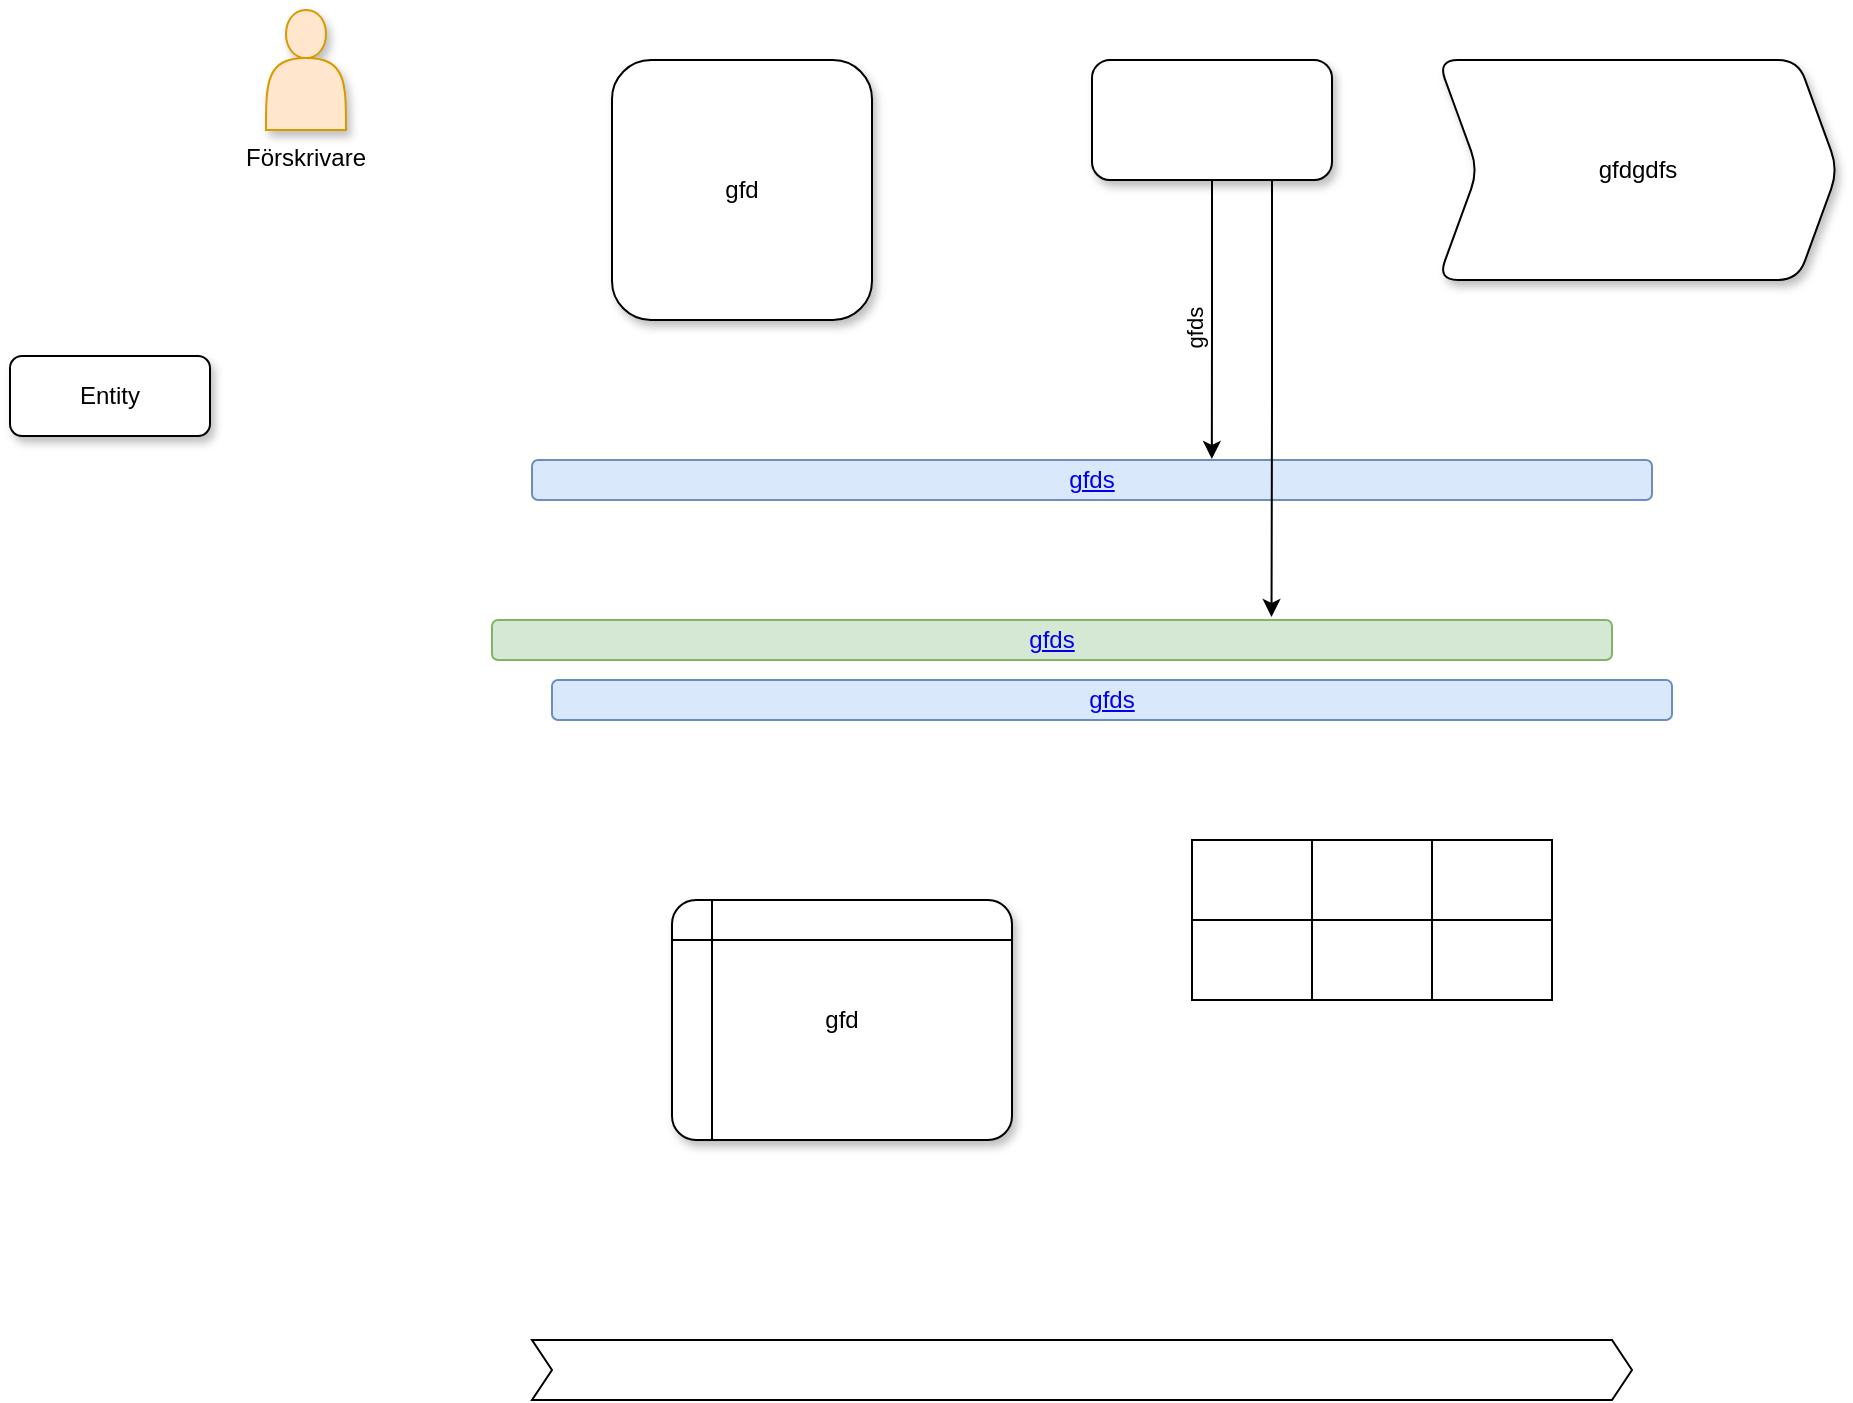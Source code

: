 <mxfile version="13.8.5" type="github">
  <diagram id="Y8RW_nMM7FUyLUE6UGEh" name="Page-1">
    <mxGraphModel dx="2296" dy="883" grid="0" gridSize="10" guides="1" tooltips="1" connect="1" arrows="1" fold="1" page="1" pageScale="1" pageWidth="850" pageHeight="1100" math="0" shadow="0">
      <root>
        <mxCell id="0" />
        <mxCell id="1" parent="0" />
        <mxCell id="-_0p66DI5QI1zj4v-Ik1-1" value="" style="html=1;shadow=0;dashed=0;align=center;verticalAlign=middle;shape=mxgraph.arrows2.arrow;dy=0;dx=10;notch=10;rounded=1;" parent="1" vertex="1">
          <mxGeometry x="80" y="680" width="550" height="30" as="geometry" />
        </mxCell>
        <mxCell id="-_0p66DI5QI1zj4v-Ik1-4" value="&lt;a href=&quot;http://draw.io&quot;&gt;gfds&lt;/a&gt;" style="whiteSpace=wrap;html=1;fillColor=#dae8fc;strokeColor=#6c8ebf;rounded=1;" parent="1" vertex="1">
          <mxGeometry x="80" y="240" width="560" height="20" as="geometry" />
        </mxCell>
        <mxCell id="-_0p66DI5QI1zj4v-Ik1-5" value="gfd" style="whiteSpace=wrap;html=1;aspect=fixed;shadow=1;rounded=1;" parent="1" vertex="1">
          <mxGeometry x="120" y="40" width="130" height="130" as="geometry" />
        </mxCell>
        <mxCell id="-_0p66DI5QI1zj4v-Ik1-8" value="gfds" style="edgeStyle=orthogonalEdgeStyle;rounded=0;orthogonalLoop=1;jettySize=auto;html=1;exitX=0.5;exitY=1;exitDx=0;exitDy=0;entryX=0.607;entryY=-0.025;entryDx=0;entryDy=0;entryPerimeter=0;horizontal=0;labelPosition=center;verticalLabelPosition=middle;align=center;verticalAlign=middle;spacingTop=8;spacingLeft=0;spacingRight=17;" parent="1" source="-_0p66DI5QI1zj4v-Ik1-6" target="-_0p66DI5QI1zj4v-Ik1-4" edge="1">
          <mxGeometry relative="1" as="geometry" />
        </mxCell>
        <mxCell id="-_0p66DI5QI1zj4v-Ik1-15" style="edgeStyle=orthogonalEdgeStyle;rounded=0;orthogonalLoop=1;jettySize=auto;html=1;exitX=0.75;exitY=1;exitDx=0;exitDy=0;entryX=0.696;entryY=-0.075;entryDx=0;entryDy=0;entryPerimeter=0;" parent="1" source="-_0p66DI5QI1zj4v-Ik1-6" target="-_0p66DI5QI1zj4v-Ik1-13" edge="1">
          <mxGeometry relative="1" as="geometry" />
        </mxCell>
        <mxCell id="-_0p66DI5QI1zj4v-Ik1-6" value="" style="rounded=1;whiteSpace=wrap;html=1;shadow=1;" parent="1" vertex="1">
          <mxGeometry x="360" y="40" width="120" height="60" as="geometry" />
        </mxCell>
        <mxCell id="-_0p66DI5QI1zj4v-Ik1-9" value="gfdgdfs" style="shape=step;perimeter=stepPerimeter;whiteSpace=wrap;html=1;fixedSize=1;rounded=1;shadow=1;" parent="1" vertex="1">
          <mxGeometry x="533" y="40" width="200" height="110" as="geometry" />
        </mxCell>
        <mxCell id="-_0p66DI5QI1zj4v-Ik1-10" value="Förskrivare" style="shape=actor;whiteSpace=wrap;html=1;rounded=1;shadow=1;labelPosition=center;verticalLabelPosition=bottom;align=center;verticalAlign=top;fillColor=#ffe6cc;strokeColor=#d79b00;" parent="1" vertex="1">
          <mxGeometry x="-53" y="15" width="40" height="60" as="geometry" />
        </mxCell>
        <mxCell id="-_0p66DI5QI1zj4v-Ik1-12" value="&lt;a href=&quot;http://draw.io&quot;&gt;gfds&lt;/a&gt;" style="whiteSpace=wrap;html=1;fillColor=#dae8fc;strokeColor=#6c8ebf;rounded=1;" parent="1" vertex="1">
          <mxGeometry x="90" y="350" width="560" height="20" as="geometry" />
        </mxCell>
        <mxCell id="-_0p66DI5QI1zj4v-Ik1-13" value="&lt;a href=&quot;http://draw.io&quot;&gt;gfds&lt;/a&gt;" style="whiteSpace=wrap;html=1;fillColor=#d5e8d4;strokeColor=#82b366;rounded=1;" parent="1" vertex="1">
          <mxGeometry x="60" y="320" width="560" height="20" as="geometry" />
        </mxCell>
        <mxCell id="-_0p66DI5QI1zj4v-Ik1-17" value="gfd" style="shape=internalStorage;whiteSpace=wrap;html=1;backgroundOutline=1;rounded=1;shadow=1;arcSize=10;dx=20;dy=20;" parent="1" vertex="1">
          <mxGeometry x="150" y="460" width="170" height="120" as="geometry" />
        </mxCell>
        <mxCell id="-_0p66DI5QI1zj4v-Ik1-35" value="" style="shape=table;html=1;whiteSpace=wrap;startSize=0;container=1;collapsible=0;childLayout=tableLayout;" parent="1" vertex="1">
          <mxGeometry x="410" y="430" width="180" height="80" as="geometry" />
        </mxCell>
        <mxCell id="-_0p66DI5QI1zj4v-Ik1-36" value="" style="shape=partialRectangle;html=1;whiteSpace=wrap;collapsible=0;dropTarget=0;pointerEvents=0;fillColor=none;top=0;left=0;bottom=0;right=0;points=[[0,0.5],[1,0.5]];portConstraint=eastwest;" parent="-_0p66DI5QI1zj4v-Ik1-35" vertex="1">
          <mxGeometry width="180" height="40" as="geometry" />
        </mxCell>
        <mxCell id="-_0p66DI5QI1zj4v-Ik1-37" value="" style="shape=partialRectangle;html=1;whiteSpace=wrap;connectable=0;overflow=hidden;fillColor=none;top=0;left=0;bottom=0;right=0;" parent="-_0p66DI5QI1zj4v-Ik1-36" vertex="1">
          <mxGeometry width="60" height="40" as="geometry" />
        </mxCell>
        <mxCell id="-_0p66DI5QI1zj4v-Ik1-38" value="" style="shape=partialRectangle;html=1;whiteSpace=wrap;connectable=0;overflow=hidden;fillColor=none;top=0;left=0;bottom=0;right=0;" parent="-_0p66DI5QI1zj4v-Ik1-36" vertex="1">
          <mxGeometry x="60" width="60" height="40" as="geometry" />
        </mxCell>
        <mxCell id="-_0p66DI5QI1zj4v-Ik1-39" value="" style="shape=partialRectangle;html=1;whiteSpace=wrap;connectable=0;overflow=hidden;fillColor=none;top=0;left=0;bottom=0;right=0;" parent="-_0p66DI5QI1zj4v-Ik1-36" vertex="1">
          <mxGeometry x="120" width="60" height="40" as="geometry" />
        </mxCell>
        <mxCell id="-_0p66DI5QI1zj4v-Ik1-40" value="" style="shape=partialRectangle;html=1;whiteSpace=wrap;collapsible=0;dropTarget=0;pointerEvents=0;fillColor=none;top=0;left=0;bottom=0;right=0;points=[[0,0.5],[1,0.5]];portConstraint=eastwest;" parent="-_0p66DI5QI1zj4v-Ik1-35" vertex="1">
          <mxGeometry y="40" width="180" height="40" as="geometry" />
        </mxCell>
        <mxCell id="-_0p66DI5QI1zj4v-Ik1-41" value="" style="shape=partialRectangle;html=1;whiteSpace=wrap;connectable=0;overflow=hidden;fillColor=none;top=0;left=0;bottom=0;right=0;" parent="-_0p66DI5QI1zj4v-Ik1-40" vertex="1">
          <mxGeometry width="60" height="40" as="geometry" />
        </mxCell>
        <mxCell id="-_0p66DI5QI1zj4v-Ik1-42" value="" style="shape=partialRectangle;html=1;whiteSpace=wrap;connectable=0;overflow=hidden;fillColor=none;top=0;left=0;bottom=0;right=0;" parent="-_0p66DI5QI1zj4v-Ik1-40" vertex="1">
          <mxGeometry x="60" width="60" height="40" as="geometry" />
        </mxCell>
        <mxCell id="-_0p66DI5QI1zj4v-Ik1-43" value="" style="shape=partialRectangle;html=1;whiteSpace=wrap;connectable=0;overflow=hidden;fillColor=none;top=0;left=0;bottom=0;right=0;" parent="-_0p66DI5QI1zj4v-Ik1-40" vertex="1">
          <mxGeometry x="120" width="60" height="40" as="geometry" />
        </mxCell>
        <mxCell id="-_0p66DI5QI1zj4v-Ik1-46" value="Entity" style="whiteSpace=wrap;html=1;align=center;rounded=1;shadow=1;" parent="1" vertex="1">
          <mxGeometry x="-181" y="188" width="100" height="40" as="geometry" />
        </mxCell>
      </root>
    </mxGraphModel>
  </diagram>
</mxfile>
